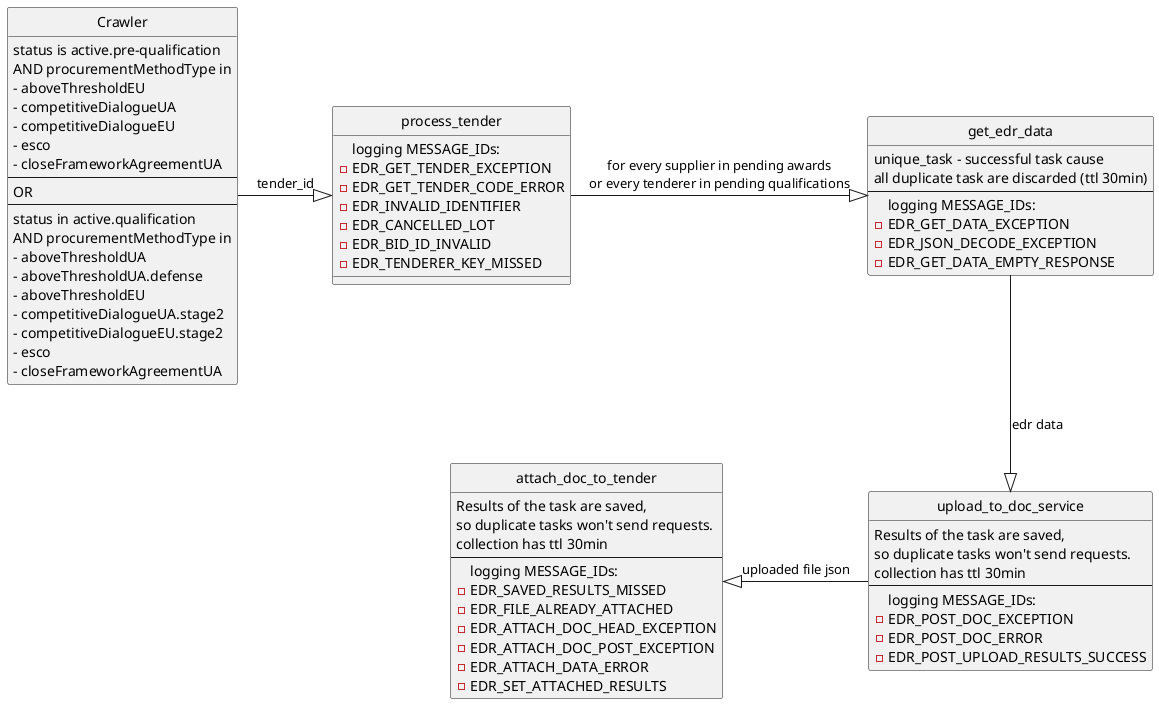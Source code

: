 @startuml
class Crawler{
    status is active.pre-qualification\nAND procurementMethodType in\n- aboveThresholdEU\n- competitiveDialogueUA\n- competitiveDialogueEU\n- esco\n- closeFrameworkAgreementUA
    --
    OR
    --
    status in active.qualification\nAND procurementMethodType in\n- aboveThresholdUA\n- aboveThresholdUA.defense\n- aboveThresholdEU\n- competitiveDialogueUA.stage2\n- competitiveDialogueEU.stage2\n- esco\n- closeFrameworkAgreementUA
}
class process_tender{
    logging MESSAGE_IDs:
    - EDR_GET_TENDER_EXCEPTION
    - EDR_GET_TENDER_CODE_ERROR
    - EDR_INVALID_IDENTIFIER
    - EDR_CANCELLED_LOT
    - EDR_BID_ID_INVALID
    - EDR_TENDERER_KEY_MISSED
}
class get_edr_data{
    unique_task - successful task cause\nall duplicate task are discarded (ttl 30min)
    --
    logging MESSAGE_IDs:
    - EDR_GET_DATA_EXCEPTION
    - EDR_JSON_DECODE_EXCEPTION
    - EDR_GET_DATA_EMPTY_RESPONSE
}

class upload_to_doc_service{
    Results of the task are saved,
    so duplicate tasks won't send requests.
    collection has ttl 30min
    --
    logging MESSAGE_IDs:
    - EDR_POST_DOC_EXCEPTION
    - EDR_POST_DOC_ERROR
    - EDR_POST_UPLOAD_RESULTS_SUCCESS
}
class attach_doc_to_tender{
    Results of the task are saved,
    so duplicate tasks won't send requests.
    collection has ttl 30min
    --
    logging MESSAGE_IDs:
    - EDR_SAVED_RESULTS_MISSED
    - EDR_FILE_ALREADY_ATTACHED
    - EDR_ATTACH_DOC_HEAD_EXCEPTION
    - EDR_ATTACH_DOC_POST_EXCEPTION
    - EDR_ATTACH_DATA_ERROR
    - EDR_SET_ATTACHED_RESULTS
}
Crawler -right-|> process_tender:tender_id
process_tender -right-|> get_edr_data:for every supplier in pending awards\nor every tenderer in pending qualifications
get_edr_data -down-|> upload_to_doc_service:edr data
upload_to_doc_service -left-|> attach_doc_to_tender:uploaded file json


hide class circle

@enduml